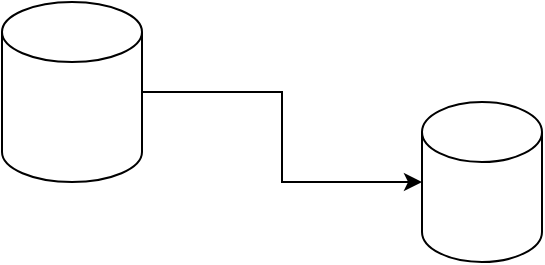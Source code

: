 <mxfile version="14.1.8" type="github">
  <diagram id="RwfgV291KNw7QB9GOFKt" name="Page-1">
    <mxGraphModel dx="2148" dy="810" grid="1" gridSize="10" guides="1" tooltips="1" connect="1" arrows="1" fold="1" page="1" pageScale="1" pageWidth="850" pageHeight="1100" math="0" shadow="0">
      <root>
        <mxCell id="0" />
        <mxCell id="1" parent="0" />
        <mxCell id="96JQ_g-VHkedRMkezLmy-2" style="edgeStyle=orthogonalEdgeStyle;rounded=0;orthogonalLoop=1;jettySize=auto;html=1;" edge="1" parent="1" source="96JQ_g-VHkedRMkezLmy-1" target="96JQ_g-VHkedRMkezLmy-3">
          <mxGeometry relative="1" as="geometry">
            <mxPoint x="-530" y="210" as="targetPoint" />
          </mxGeometry>
        </mxCell>
        <mxCell id="96JQ_g-VHkedRMkezLmy-1" value="" style="shape=cylinder3;whiteSpace=wrap;html=1;boundedLbl=1;backgroundOutline=1;size=15;" vertex="1" parent="1">
          <mxGeometry x="-770" y="120" width="70" height="90" as="geometry" />
        </mxCell>
        <mxCell id="96JQ_g-VHkedRMkezLmy-3" value="" style="shape=cylinder3;whiteSpace=wrap;html=1;boundedLbl=1;backgroundOutline=1;size=15;" vertex="1" parent="1">
          <mxGeometry x="-560" y="170" width="60" height="80" as="geometry" />
        </mxCell>
      </root>
    </mxGraphModel>
  </diagram>
</mxfile>
